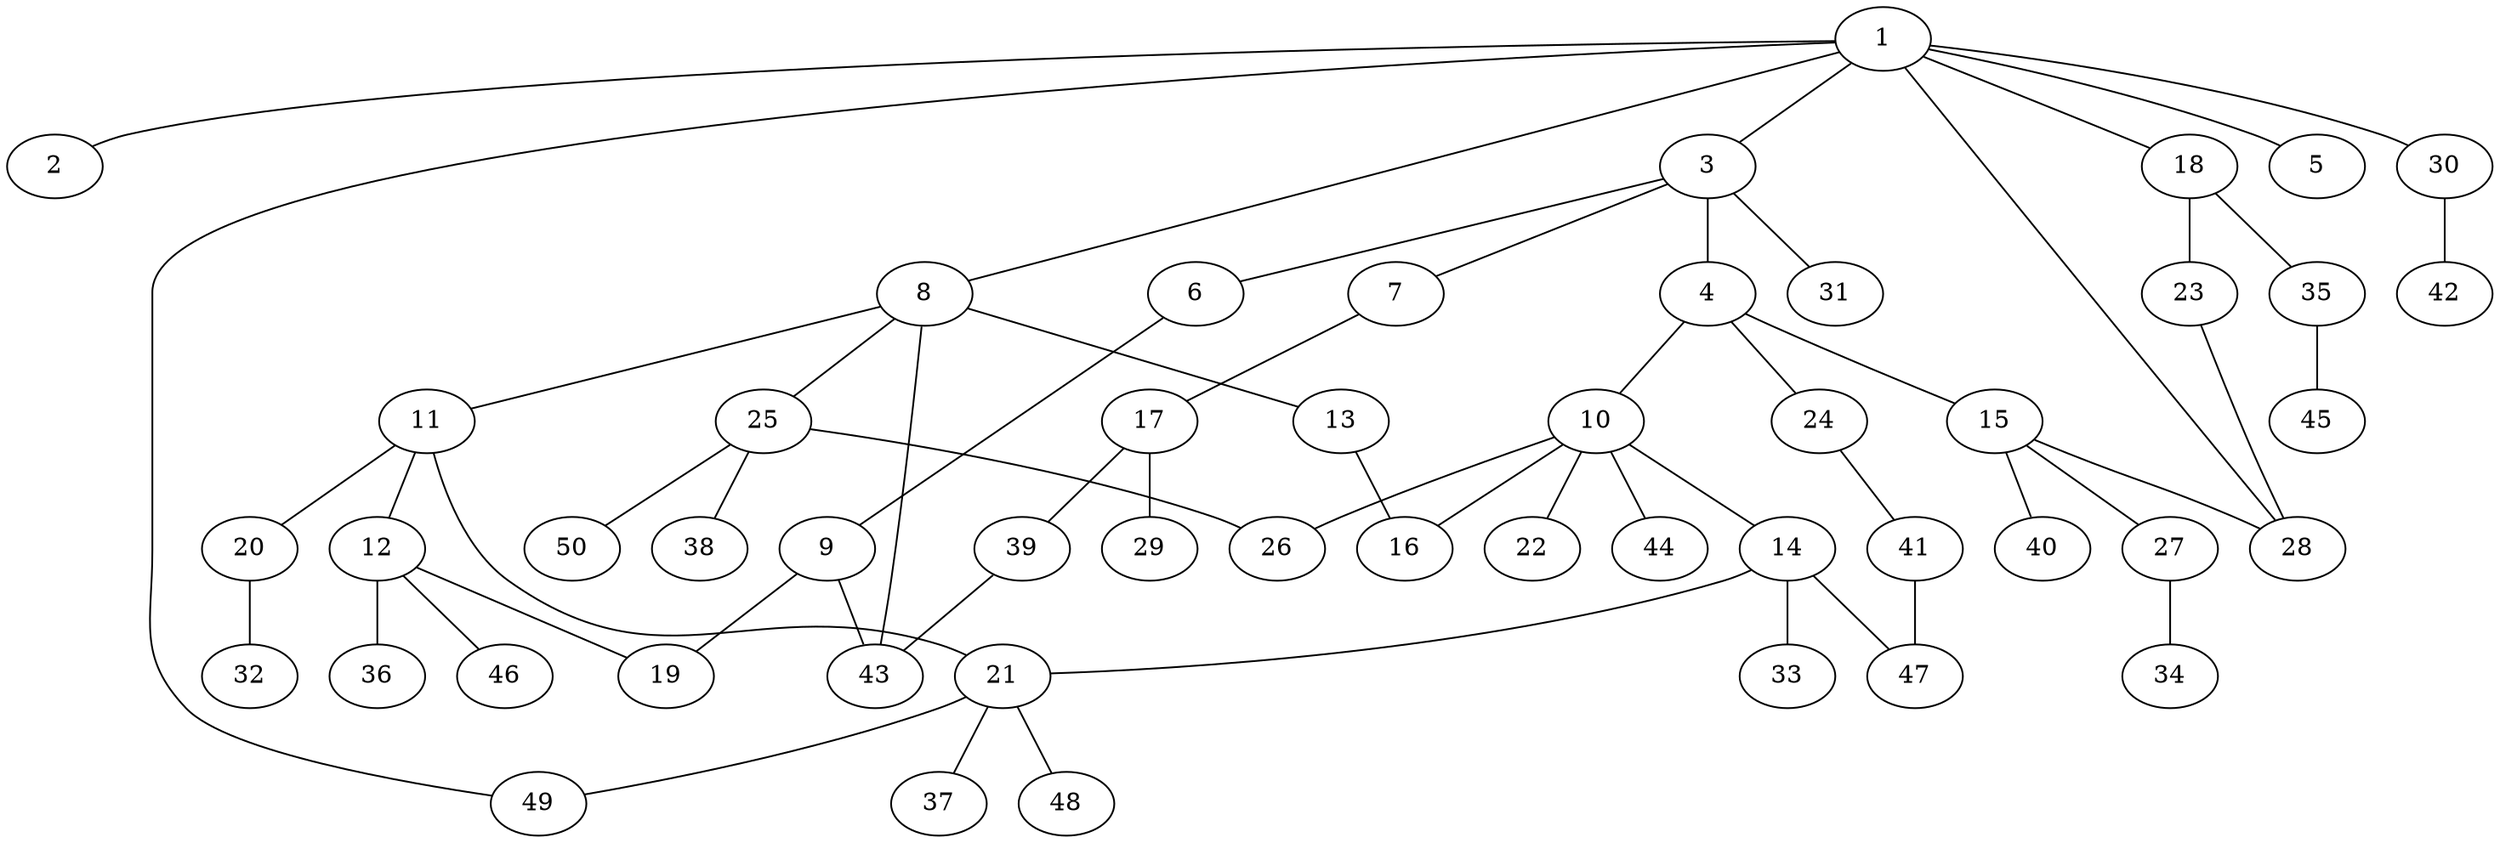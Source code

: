 graph graphname {1--2
1--3
1--5
1--8
1--18
1--28
1--30
1--49
3--4
3--6
3--7
3--31
4--10
4--15
4--24
6--9
7--17
8--11
8--13
8--25
8--43
9--19
9--43
10--14
10--16
10--22
10--26
10--44
11--12
11--20
11--21
12--19
12--36
12--46
13--16
14--21
14--33
14--47
15--27
15--28
15--40
17--29
17--39
18--23
18--35
20--32
21--37
21--48
21--49
23--28
24--41
25--26
25--38
25--50
27--34
30--42
35--45
39--43
41--47
}